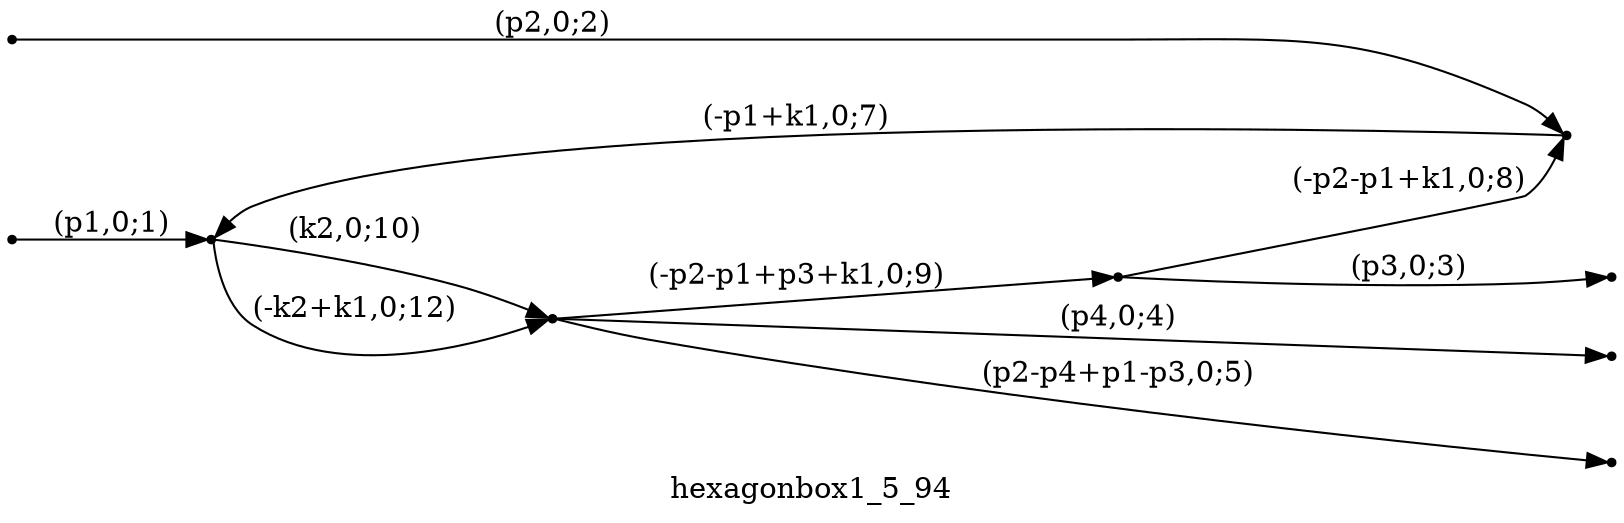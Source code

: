digraph hexagonbox1_5_94 {
  label="hexagonbox1_5_94";
  rankdir="LR";
  subgraph edges {
    -1 -> 4 [label="(p1,0;1)"];
    -2 -> 1 [label="(p2,0;2)"];
    2 -> -3 [label="(p3,0;3)"];
    3 -> -4 [label="(p4,0;4)"];
    3 -> -5 [label="(p2-p4+p1-p3,0;5)"];
    1 -> 4 [label="(-p1+k1,0;7)"];
    2 -> 1 [label="(-p2-p1+k1,0;8)"];
    3 -> 2 [label="(-p2-p1+p3+k1,0;9)"];
    4 -> 3 [label="(k2,0;10)"];
    4 -> 3 [label="(-k2+k1,0;12)"];
  }
  subgraph incoming { rank="source"; -1; -2; }
  subgraph outgoing { rank="sink"; -3; -4; -5; }
-5 [shape=point];
-4 [shape=point];
-3 [shape=point];
-2 [shape=point];
-1 [shape=point];
1 [shape=point];
2 [shape=point];
3 [shape=point];
4 [shape=point];
}

